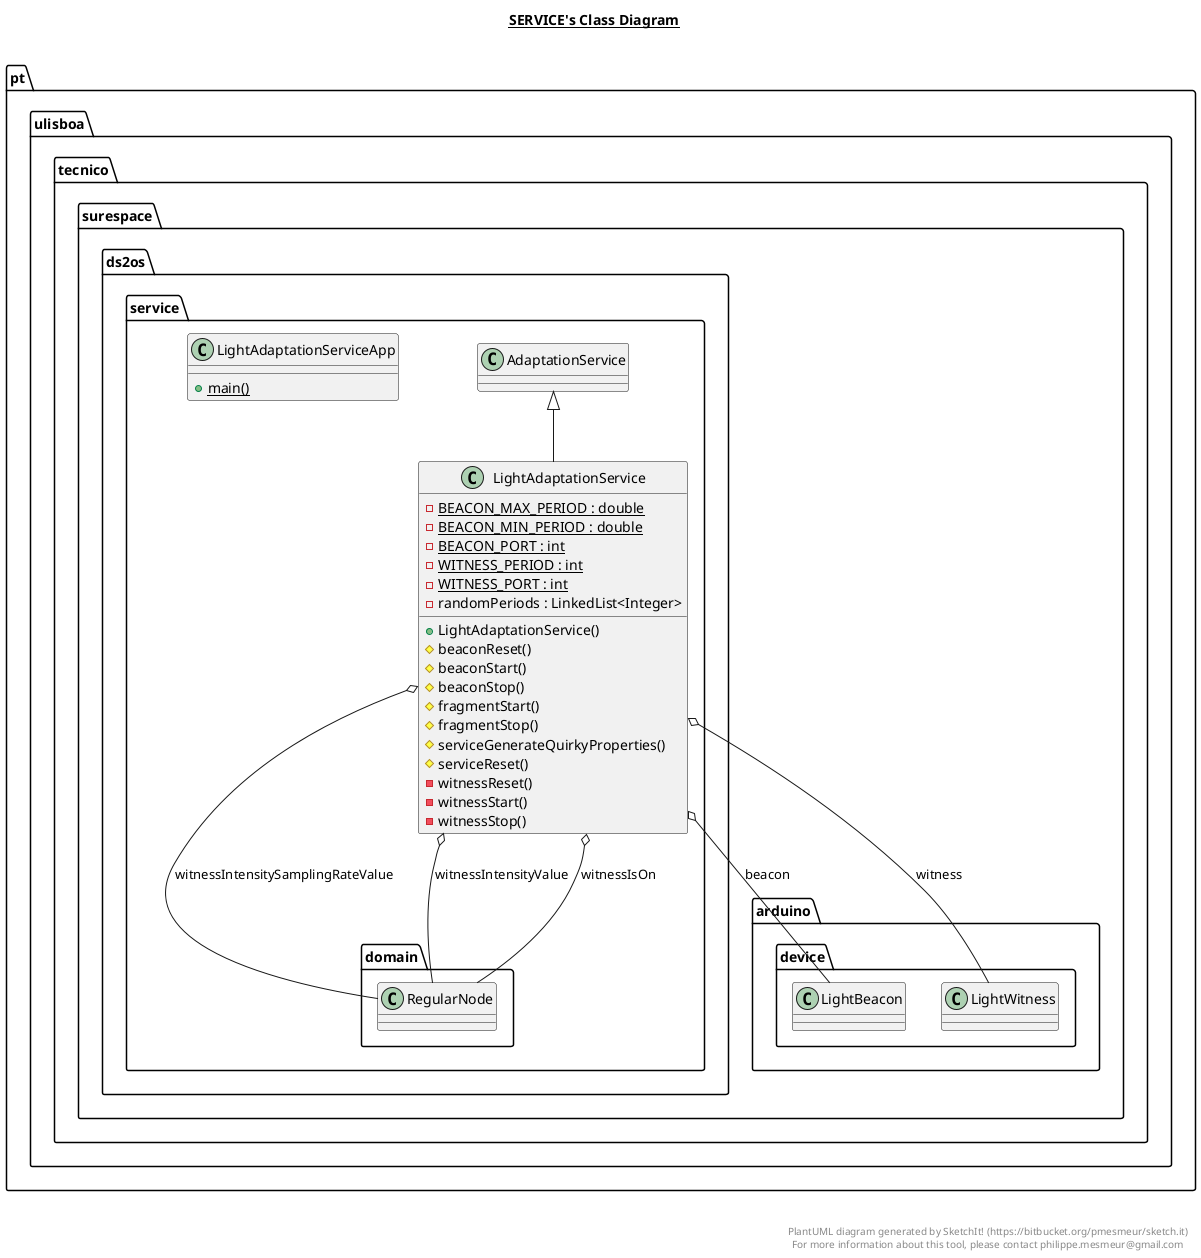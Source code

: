 @startuml

title __SERVICE's Class Diagram__\n

  namespace pt.ulisboa.tecnico.surespace.ds2os.service {
    class pt.ulisboa.tecnico.surespace.ds2os.service.LightAdaptationService {
        {static} - BEACON_MAX_PERIOD : double
        {static} - BEACON_MIN_PERIOD : double
        {static} - BEACON_PORT : int
        {static} - WITNESS_PERIOD : int
        {static} - WITNESS_PORT : int
        - randomPeriods : LinkedList<Integer>
        + LightAdaptationService()
        # beaconReset()
        # beaconStart()
        # beaconStop()
        # fragmentStart()
        # fragmentStop()
        # serviceGenerateQuirkyProperties()
        # serviceReset()
        - witnessReset()
        - witnessStart()
        - witnessStop()
    }
  }
  

  namespace pt.ulisboa.tecnico.surespace.ds2os.service {
    class pt.ulisboa.tecnico.surespace.ds2os.service.LightAdaptationServiceApp {
        {static} + main()
    }
  }
  

  pt.ulisboa.tecnico.surespace.ds2os.service.LightAdaptationService -up-|> pt.ulisboa.tecnico.surespace.ds2os.service.AdaptationService
  pt.ulisboa.tecnico.surespace.ds2os.service.LightAdaptationService o-- pt.ulisboa.tecnico.surespace.arduino.device.LightBeacon : beacon
  pt.ulisboa.tecnico.surespace.ds2os.service.LightAdaptationService o-- pt.ulisboa.tecnico.surespace.arduino.device.LightWitness : witness
  pt.ulisboa.tecnico.surespace.ds2os.service.LightAdaptationService o-- pt.ulisboa.tecnico.surespace.ds2os.service.domain.RegularNode : witnessIntensitySamplingRateValue
  pt.ulisboa.tecnico.surespace.ds2os.service.LightAdaptationService o-- pt.ulisboa.tecnico.surespace.ds2os.service.domain.RegularNode : witnessIntensityValue
  pt.ulisboa.tecnico.surespace.ds2os.service.LightAdaptationService o-- pt.ulisboa.tecnico.surespace.ds2os.service.domain.RegularNode : witnessIsOn


right footer


PlantUML diagram generated by SketchIt! (https://bitbucket.org/pmesmeur/sketch.it)
For more information about this tool, please contact philippe.mesmeur@gmail.com
endfooter

@enduml
